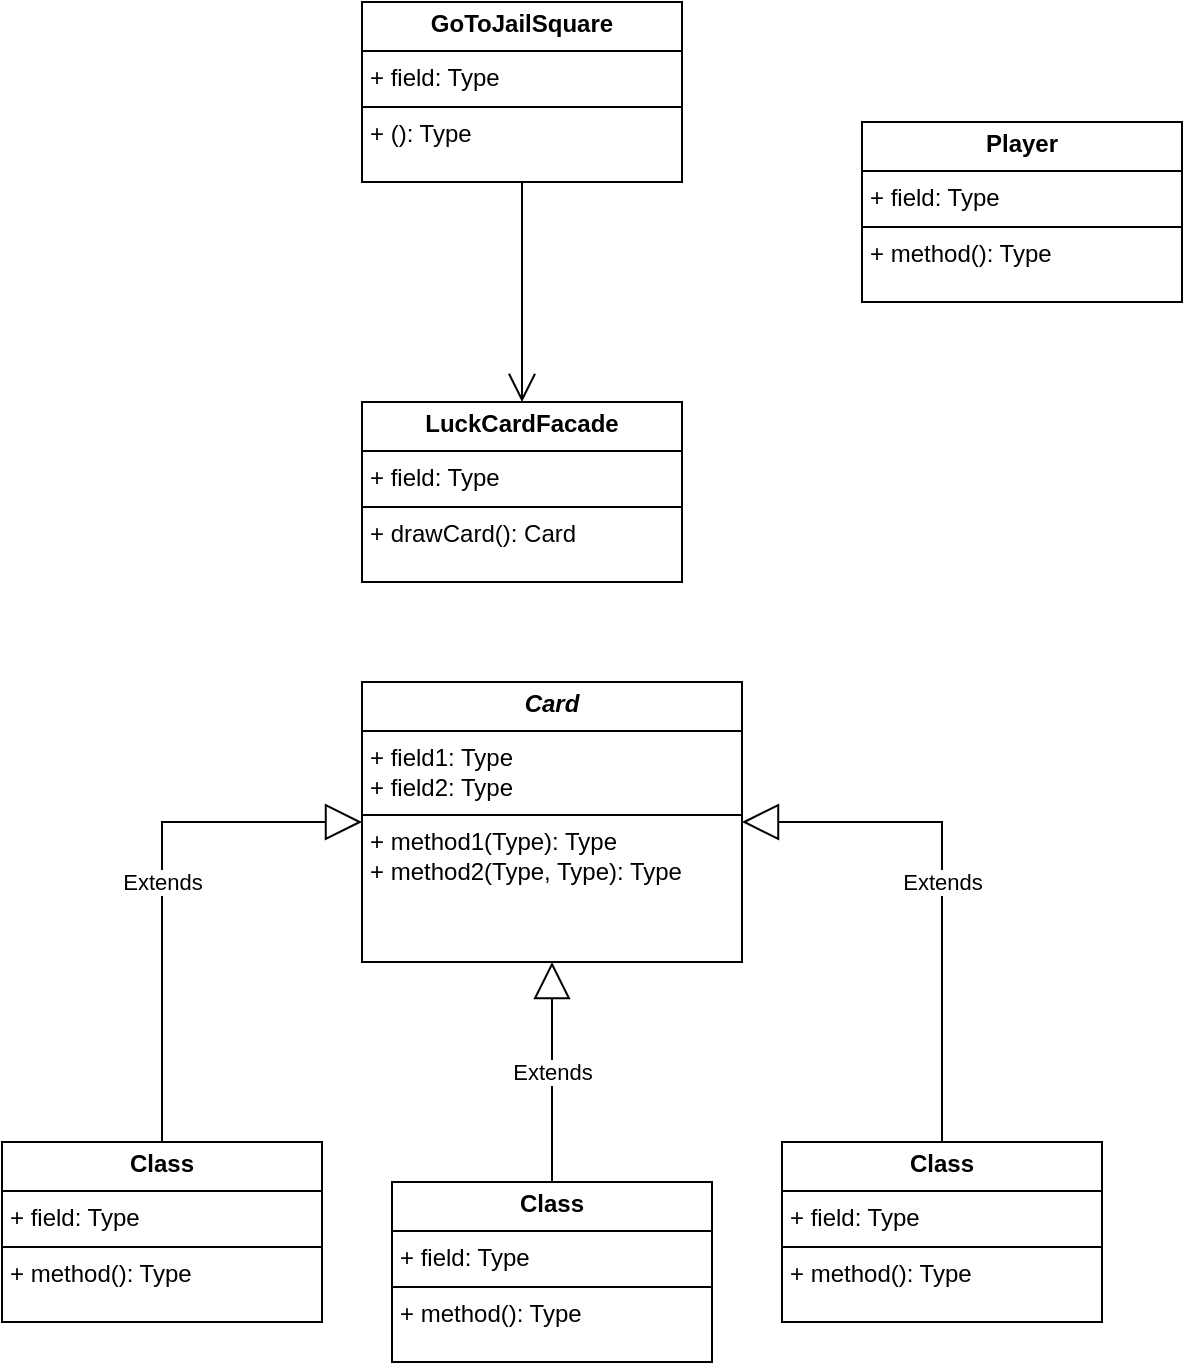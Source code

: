 <mxfile version="26.2.14">
  <diagram name="Page-1" id="rZm3nzIOY3YMmXirlXFj">
    <mxGraphModel dx="1025" dy="498" grid="1" gridSize="10" guides="1" tooltips="1" connect="1" arrows="1" fold="1" page="1" pageScale="1" pageWidth="850" pageHeight="1100" math="0" shadow="0">
      <root>
        <mxCell id="0" />
        <mxCell id="1" parent="0" />
        <mxCell id="CuZWjzNeIVwX2ycWLZOM-1" value="&lt;p style=&quot;margin:0px;margin-top:4px;text-align:center;&quot;&gt;&lt;b&gt;LuckCardFacade&lt;/b&gt;&lt;/p&gt;&lt;hr size=&quot;1&quot; style=&quot;border-style:solid;&quot;&gt;&lt;p style=&quot;margin:0px;margin-left:4px;&quot;&gt;+ field: Type&lt;/p&gt;&lt;hr size=&quot;1&quot; style=&quot;border-style:solid;&quot;&gt;&lt;p style=&quot;margin:0px;margin-left:4px;&quot;&gt;+ drawCard(): Card&lt;/p&gt;" style="verticalAlign=top;align=left;overflow=fill;html=1;whiteSpace=wrap;" vertex="1" parent="1">
          <mxGeometry x="300" y="290" width="160" height="90" as="geometry" />
        </mxCell>
        <mxCell id="CuZWjzNeIVwX2ycWLZOM-2" value="&lt;p style=&quot;margin:0px;margin-top:4px;text-align:center;&quot;&gt;&lt;b&gt;GoToJailSquare&lt;/b&gt;&lt;/p&gt;&lt;hr size=&quot;1&quot; style=&quot;border-style:solid;&quot;&gt;&lt;p style=&quot;margin:0px;margin-left:4px;&quot;&gt;+ field: Type&lt;/p&gt;&lt;hr size=&quot;1&quot; style=&quot;border-style:solid;&quot;&gt;&lt;p style=&quot;margin:0px;margin-left:4px;&quot;&gt;+ (): Type&lt;/p&gt;" style="verticalAlign=top;align=left;overflow=fill;html=1;whiteSpace=wrap;" vertex="1" parent="1">
          <mxGeometry x="300" y="90" width="160" height="90" as="geometry" />
        </mxCell>
        <mxCell id="CuZWjzNeIVwX2ycWLZOM-3" value="&lt;p style=&quot;margin:0px;margin-top:4px;text-align:center;&quot;&gt;&lt;b&gt;Player&lt;/b&gt;&lt;/p&gt;&lt;hr size=&quot;1&quot; style=&quot;border-style:solid;&quot;&gt;&lt;p style=&quot;margin:0px;margin-left:4px;&quot;&gt;+ field: Type&lt;/p&gt;&lt;hr size=&quot;1&quot; style=&quot;border-style:solid;&quot;&gt;&lt;p style=&quot;margin:0px;margin-left:4px;&quot;&gt;+ method(): Type&lt;/p&gt;" style="verticalAlign=top;align=left;overflow=fill;html=1;whiteSpace=wrap;" vertex="1" parent="1">
          <mxGeometry x="550" y="150" width="160" height="90" as="geometry" />
        </mxCell>
        <mxCell id="CuZWjzNeIVwX2ycWLZOM-4" value="" style="endArrow=open;endFill=1;endSize=12;html=1;rounded=0;exitX=0.5;exitY=1;exitDx=0;exitDy=0;entryX=0.5;entryY=0;entryDx=0;entryDy=0;" edge="1" parent="1" source="CuZWjzNeIVwX2ycWLZOM-2" target="CuZWjzNeIVwX2ycWLZOM-1">
          <mxGeometry width="160" relative="1" as="geometry">
            <mxPoint x="350" y="260" as="sourcePoint" />
            <mxPoint x="510" y="260" as="targetPoint" />
          </mxGeometry>
        </mxCell>
        <mxCell id="CuZWjzNeIVwX2ycWLZOM-5" value="&lt;p style=&quot;margin:0px;margin-top:4px;text-align:center;&quot;&gt;&lt;b&gt;&lt;i&gt;Card&lt;/i&gt;&lt;/b&gt;&lt;/p&gt;&lt;hr size=&quot;1&quot; style=&quot;border-style:solid;&quot;&gt;&lt;p style=&quot;margin:0px;margin-left:4px;&quot;&gt;+ field1: Type&lt;br&gt;+ field2: Type&lt;/p&gt;&lt;hr size=&quot;1&quot; style=&quot;border-style:solid;&quot;&gt;&lt;p style=&quot;margin:0px;margin-left:4px;&quot;&gt;+ method1(Type): Type&lt;br&gt;+ method2(Type, Type): Type&lt;/p&gt;" style="verticalAlign=top;align=left;overflow=fill;html=1;whiteSpace=wrap;" vertex="1" parent="1">
          <mxGeometry x="300" y="430" width="190" height="140" as="geometry" />
        </mxCell>
        <mxCell id="CuZWjzNeIVwX2ycWLZOM-6" value="&lt;p style=&quot;margin:0px;margin-top:4px;text-align:center;&quot;&gt;&lt;b&gt;Class&lt;/b&gt;&lt;/p&gt;&lt;hr size=&quot;1&quot; style=&quot;border-style:solid;&quot;/&gt;&lt;p style=&quot;margin:0px;margin-left:4px;&quot;&gt;+ field: Type&lt;/p&gt;&lt;hr size=&quot;1&quot; style=&quot;border-style:solid;&quot;/&gt;&lt;p style=&quot;margin:0px;margin-left:4px;&quot;&gt;+ method(): Type&lt;/p&gt;" style="verticalAlign=top;align=left;overflow=fill;html=1;whiteSpace=wrap;" vertex="1" parent="1">
          <mxGeometry x="510" y="660" width="160" height="90" as="geometry" />
        </mxCell>
        <mxCell id="CuZWjzNeIVwX2ycWLZOM-7" value="&lt;p style=&quot;margin:0px;margin-top:4px;text-align:center;&quot;&gt;&lt;b&gt;Class&lt;/b&gt;&lt;/p&gt;&lt;hr size=&quot;1&quot; style=&quot;border-style:solid;&quot;/&gt;&lt;p style=&quot;margin:0px;margin-left:4px;&quot;&gt;+ field: Type&lt;/p&gt;&lt;hr size=&quot;1&quot; style=&quot;border-style:solid;&quot;/&gt;&lt;p style=&quot;margin:0px;margin-left:4px;&quot;&gt;+ method(): Type&lt;/p&gt;" style="verticalAlign=top;align=left;overflow=fill;html=1;whiteSpace=wrap;" vertex="1" parent="1">
          <mxGeometry x="315" y="680" width="160" height="90" as="geometry" />
        </mxCell>
        <mxCell id="CuZWjzNeIVwX2ycWLZOM-8" value="&lt;p style=&quot;margin:0px;margin-top:4px;text-align:center;&quot;&gt;&lt;b&gt;Class&lt;/b&gt;&lt;/p&gt;&lt;hr size=&quot;1&quot; style=&quot;border-style:solid;&quot;/&gt;&lt;p style=&quot;margin:0px;margin-left:4px;&quot;&gt;+ field: Type&lt;/p&gt;&lt;hr size=&quot;1&quot; style=&quot;border-style:solid;&quot;/&gt;&lt;p style=&quot;margin:0px;margin-left:4px;&quot;&gt;+ method(): Type&lt;/p&gt;" style="verticalAlign=top;align=left;overflow=fill;html=1;whiteSpace=wrap;" vertex="1" parent="1">
          <mxGeometry x="120" y="660" width="160" height="90" as="geometry" />
        </mxCell>
        <mxCell id="CuZWjzNeIVwX2ycWLZOM-9" value="Extends" style="endArrow=block;endSize=16;endFill=0;html=1;rounded=0;exitX=0.5;exitY=0;exitDx=0;exitDy=0;entryX=0;entryY=0.5;entryDx=0;entryDy=0;" edge="1" parent="1" source="CuZWjzNeIVwX2ycWLZOM-8" target="CuZWjzNeIVwX2ycWLZOM-5">
          <mxGeometry width="160" relative="1" as="geometry">
            <mxPoint x="350" y="550" as="sourcePoint" />
            <mxPoint x="510" y="550" as="targetPoint" />
            <Array as="points">
              <mxPoint x="200" y="500" />
            </Array>
          </mxGeometry>
        </mxCell>
        <mxCell id="CuZWjzNeIVwX2ycWLZOM-10" value="Extends" style="endArrow=block;endSize=16;endFill=0;html=1;rounded=0;exitX=0.5;exitY=0;exitDx=0;exitDy=0;entryX=0.5;entryY=1;entryDx=0;entryDy=0;" edge="1" parent="1" source="CuZWjzNeIVwX2ycWLZOM-7" target="CuZWjzNeIVwX2ycWLZOM-5">
          <mxGeometry width="160" relative="1" as="geometry">
            <mxPoint x="350" y="550" as="sourcePoint" />
            <mxPoint x="510" y="550" as="targetPoint" />
          </mxGeometry>
        </mxCell>
        <mxCell id="CuZWjzNeIVwX2ycWLZOM-11" value="Extends" style="endArrow=block;endSize=16;endFill=0;html=1;rounded=0;exitX=0.5;exitY=0;exitDx=0;exitDy=0;entryX=1;entryY=0.5;entryDx=0;entryDy=0;" edge="1" parent="1" source="CuZWjzNeIVwX2ycWLZOM-6" target="CuZWjzNeIVwX2ycWLZOM-5">
          <mxGeometry width="160" relative="1" as="geometry">
            <mxPoint x="350" y="550" as="sourcePoint" />
            <mxPoint x="510" y="550" as="targetPoint" />
            <Array as="points">
              <mxPoint x="590" y="500" />
            </Array>
          </mxGeometry>
        </mxCell>
      </root>
    </mxGraphModel>
  </diagram>
</mxfile>

